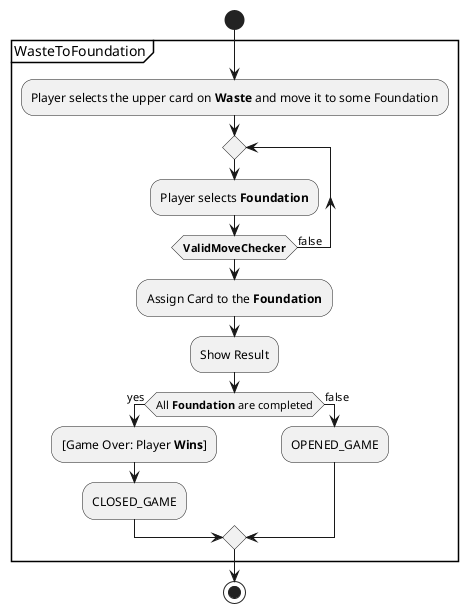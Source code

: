 @startuml
'https://plantuml.com/activity-diagram-beta

start

partition WasteToFoundation {
:Player selects the upper card on **Waste** and move it to some Foundation;
repeat
   :Player selects **Foundation**;
repeat while (**ValidMoveChecker**) is (false)
:Assign Card to the **Foundation**;
:Show Result;

if (All **Foundation** are completed) then (yes)
   :[Game Over: Player **Wins**];
   :CLOSED_GAME;
else (false)
   :OPENED_GAME;
endif
}

stop

@enduml
